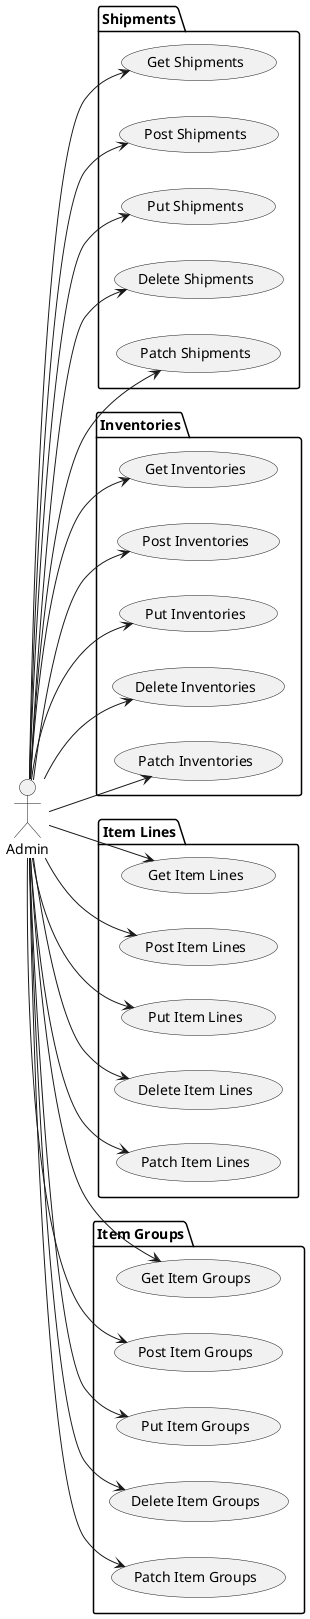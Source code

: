 @startuml Admin Part2
left to right direction
actor Admin as admin_key

package "Shipments" {
  usecase "Get Shipments" as UC_Shipments_Get
  usecase "Post Shipments" as UC_Shipments_Post
  usecase "Put Shipments" as UC_Shipments_Put
  usecase "Delete Shipments" as UC_Shipments_Delete
  usecase "Patch Shipments" as UC_Shipments_Patch
}

package "Inventories" {
  usecase "Get Inventories" as UC_Inventories_Get
  usecase "Post Inventories" as UC_Inventories_Post
  usecase "Put Inventories" as UC_Inventories_Put
  usecase "Delete Inventories" as UC_Inventories_Delete
  usecase "Patch Inventories" as UC_Inventories_Patch
}

package "Item Lines" {
  usecase "Get Item Lines" as UC_ItemLines_Get
  usecase "Post Item Lines" as UC_ItemLines_Post
  usecase "Put Item Lines" as UC_ItemLines_Put
  usecase "Delete Item Lines" as UC_ItemLines_Delete
  usecase "Patch Item Lines" as UC_ItemLines_Patch
}

package "Item Groups" {
  usecase "Get Item Groups" as UC_ItemGroups_Get
  usecase "Post Item Groups" as UC_ItemGroups_Post
  usecase "Put Item Groups" as UC_ItemGroups_Put
  usecase "Delete Item Groups" as UC_ItemGroups_Delete
  usecase "Patch Item Groups" as UC_ItemGroups_Patch
}

admin_key --> UC_Shipments_Get
admin_key --> UC_Shipments_Post
admin_key --> UC_Shipments_Put
admin_key --> UC_Shipments_Delete
admin_key --> UC_Shipments_Patch

admin_key --> UC_Inventories_Get
admin_key --> UC_Inventories_Post
admin_key --> UC_Inventories_Put
admin_key --> UC_Inventories_Delete
admin_key --> UC_Inventories_Patch

admin_key --> UC_ItemLines_Get
admin_key --> UC_ItemLines_Post
admin_key --> UC_ItemLines_Put
admin_key --> UC_ItemLines_Delete
admin_key --> UC_ItemLines_Patch

admin_key --> UC_ItemGroups_Get
admin_key --> UC_ItemGroups_Post
admin_key --> UC_ItemGroups_Put
admin_key --> UC_ItemGroups_Delete
admin_key --> UC_ItemGroups_Patch
@enduml
